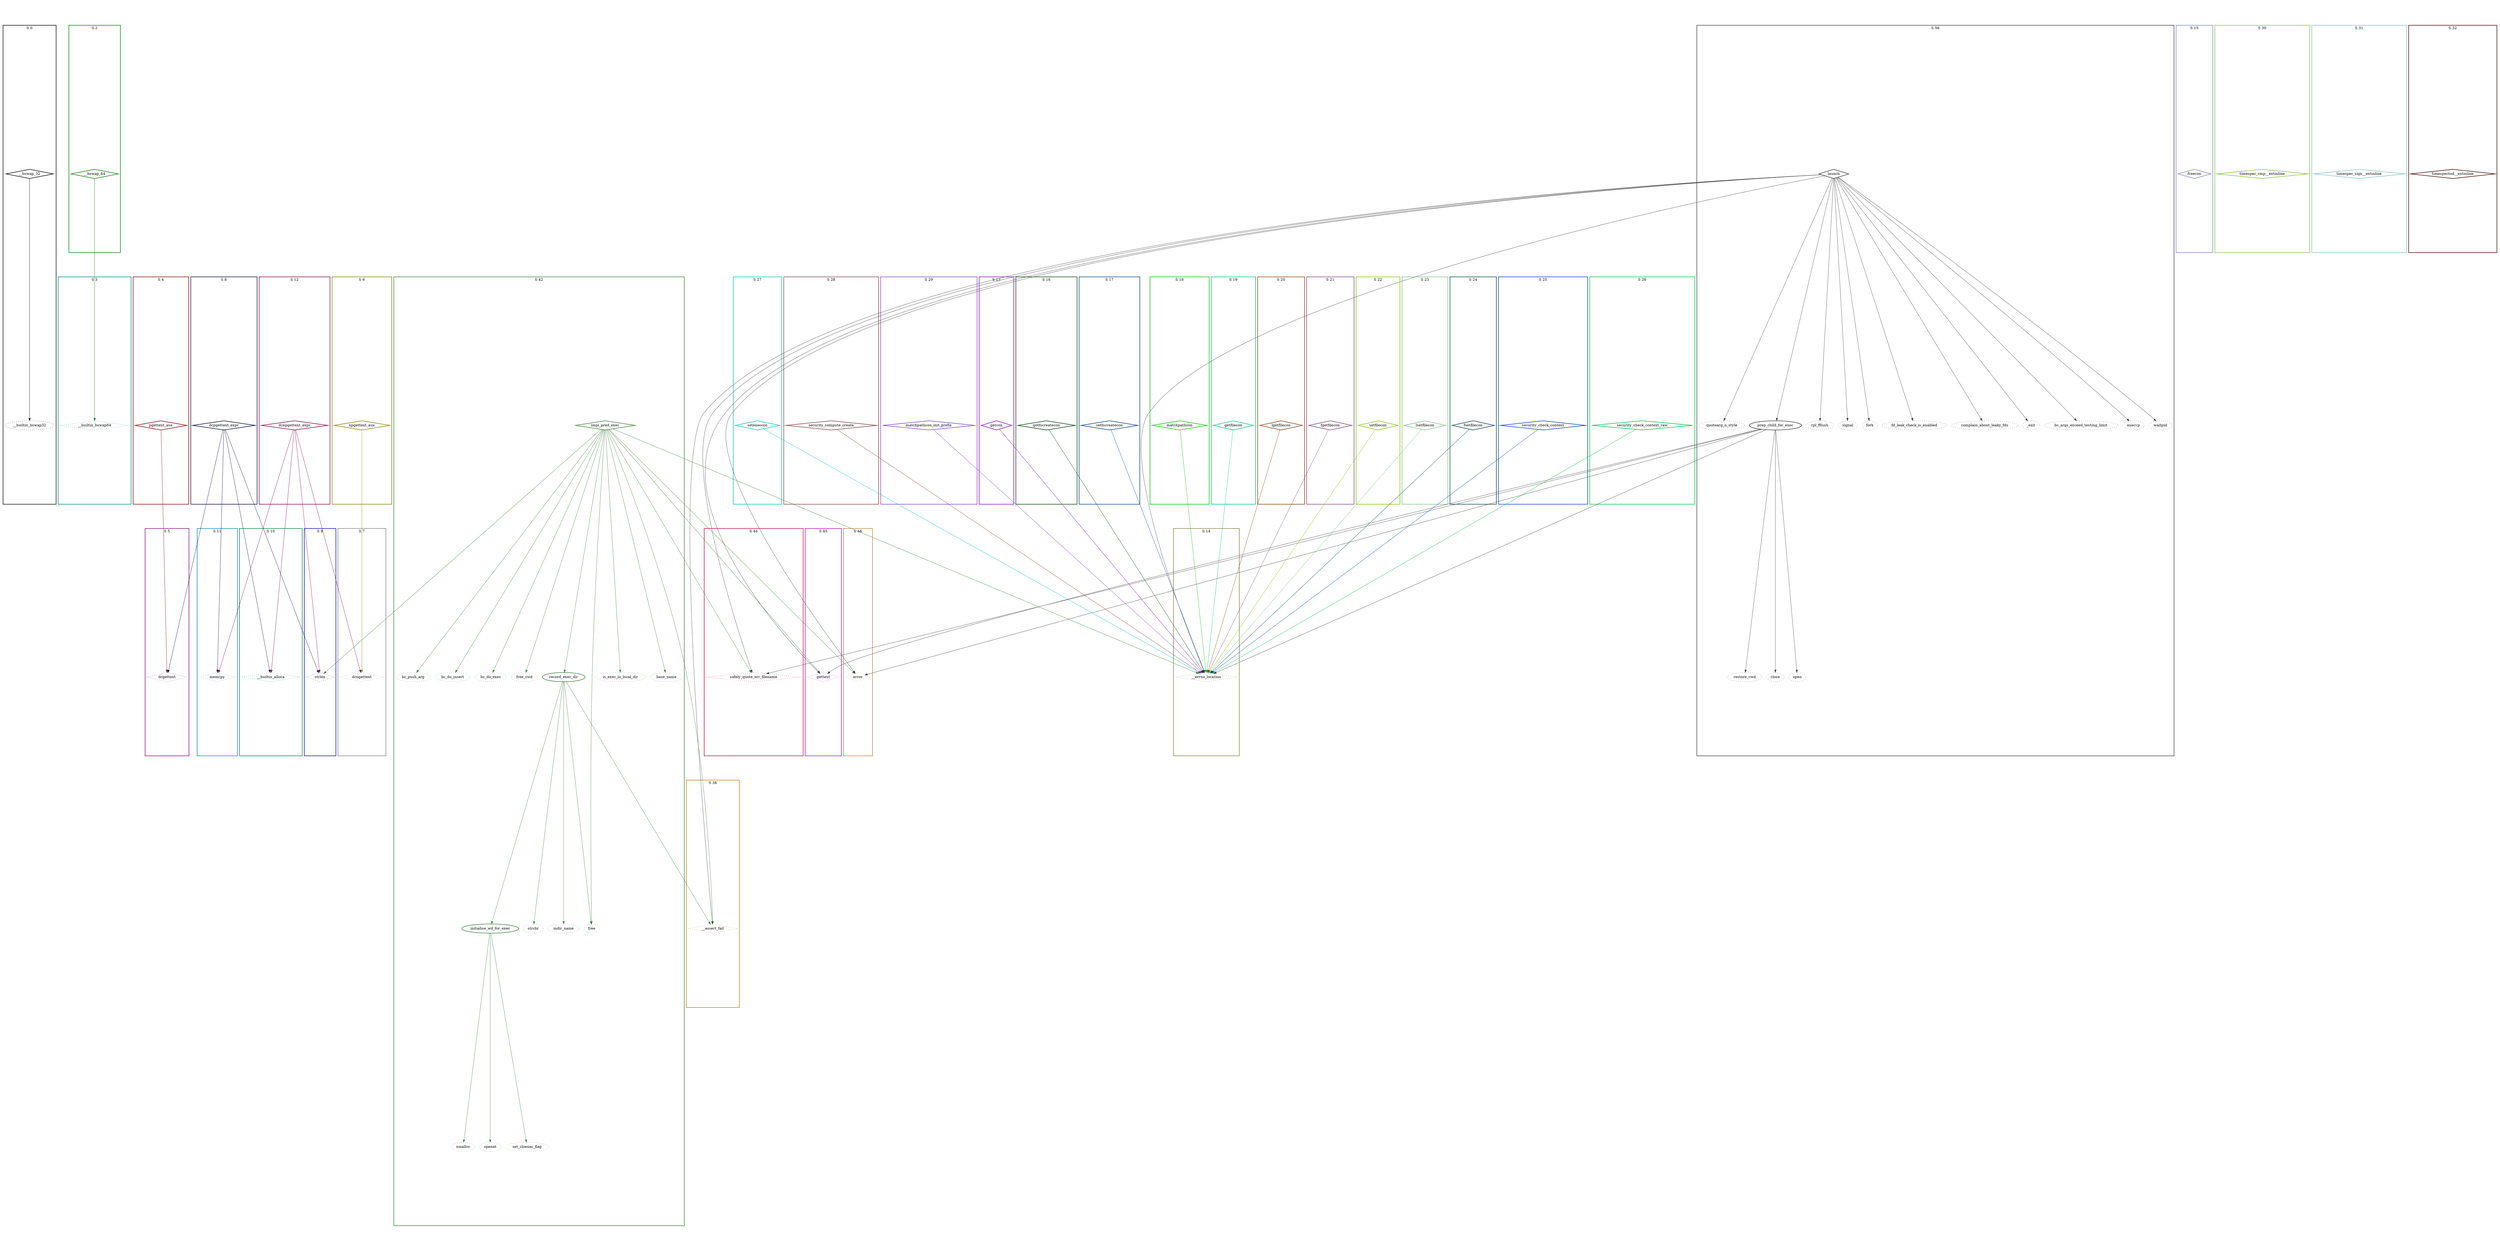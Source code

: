 digraph G {
  ratio=0.500000;
  "UV __bswap_32 (0)" [shape=diamond, label="__bswap_32", color="#000000",
                       style=bold];
  "UV __builtin_bswap32 (1)" [label="__builtin_bswap32", color="#000000",
                              style=dotted];
  "UV __bswap_64 (2)" [shape=diamond, label="__bswap_64", color="#008000",
                       style=bold];
  "UV __builtin_bswap64 (3)" [shape=diamond, label="__builtin_bswap64",
                              color="#008080", style=dotted];
  "UV pgettext_aux (4)" [shape=diamond, label="pgettext_aux",
                         color="#800000", style=bold];
  "UV dcgettext (5)" [shape=diamond, label="dcgettext", color="#800080",
                      style=dotted];
  "UV npgettext_aux (6)" [shape=diamond, label="npgettext_aux",
                          color="#808000", style=bold];
  "UV dcngettext (7)" [shape=diamond, label="dcngettext", color="#808080",
                       style=dotted];
  "UV dcpgettext_expr (8)" [shape=diamond, label="dcpgettext_expr",
                            color="#000040", style=bold];
  "UV strlen (9)" [shape=diamond, label="strlen", color="#0000C0",
                   style=dotted];
  "UV __builtin_alloca (10)" [shape=diamond, label="__builtin_alloca",
                              color="#008040", style=dotted];
  "UV memcpy (11)" [shape=diamond, label="memcpy", color="#0080C0",
                    style=dotted];
  "UV dcnpgettext_expr (12)" [shape=diamond, label="dcnpgettext_expr",
                              color="#800040", style=bold];
  "UV getcon (13)" [shape=diamond, label="getcon", color="#8000C0",
                    style=bold];
  "UV __errno_location (14)" [shape=diamond, label="__errno_location",
                              color="#808040", style=dotted];
  "UV freecon (15)" [shape=diamond, label="freecon", color="#8080C0",
                     style=bold];
  "UV getfscreatecon (16)" [shape=diamond, label="getfscreatecon",
                            color="#004000", style=bold];
  "UV setfscreatecon (17)" [shape=diamond, label="setfscreatecon",
                            color="#004080", style=bold];
  "UV matchpathcon (18)" [shape=diamond, label="matchpathcon",
                          color="#00C000", style=bold];
  "UV getfilecon (19)" [shape=diamond, label="getfilecon", color="#00C080",
                        style=bold];
  "UV lgetfilecon (20)" [shape=diamond, label="lgetfilecon", color="#804000",
                         style=bold];
  "UV fgetfilecon (21)" [shape=diamond, label="fgetfilecon", color="#804080",
                         style=bold];
  "UV setfilecon (22)" [shape=diamond, label="setfilecon", color="#80C000",
                        style=bold];
  "UV lsetfilecon (23)" [shape=diamond, label="lsetfilecon", color="#80C080",
                         style=bold];
  "UV fsetfilecon (24)" [shape=diamond, label="fsetfilecon", color="#004040",
                         style=bold];
  "UV security_check_context (25)" [shape=diamond,
                                    label="security_check_context",
                                    color="#0040C0", style=bold];
  "UV security_check_context_raw (26)" [shape=diamond,
                                        label="security_check_context_raw",
                                        color="#00C040", style=bold];
  "UV setexeccon (27)" [shape=diamond, label="setexeccon", color="#00C0C0",
                        style=bold];
  "UV security_compute_create (28)" [shape=diamond,
                                     label="security_compute_create",
                                     color="#804040", style=bold];
  "UV matchpathcon_init_prefix (29)" [shape=diamond,
                                      label="matchpathcon_init_prefix",
                                      color="#8040C0", style=bold];
  "UV timespec_cmp__extinline (30)" [shape=diamond,
                                     label="timespec_cmp__extinline",
                                     color="#80C040", style=bold];
  "UV timespec_sign__extinline (31)" [shape=diamond,
                                      label="timespec_sign__extinline",
                                      color="#80C0C0", style=bold];
  "UV timespectod__extinline (32)" [shape=diamond,
                                    label="timespectod__extinline",
                                    color="#400000", style=bold];
  "UV initialise_wd_for_exec (33)" [label="initialise_wd_for_exec",
                                    color="#408040", style=bold];
  "UV xmalloc (34)" [label="xmalloc", color="#408040", style=dotted];
  "UV openat (35)" [label="openat", color="#408040", style=dotted];
  "UV set_cloexec_flag (36)" [label="set_cloexec_flag", color="#408040",
                              style=dotted];
  "UV record_exec_dir (37)" [label="record_exec_dir", color="#408040",
                             style=bold];
  "UV __assert_fail (38)" [shape=diamond, label="__assert_fail",
                           color="#C08000", style=dotted];
  "UV strchr (39)" [label="strchr", color="#408040", style=dotted];
  "UV mdir_name (40)" [label="mdir_name", color="#408040", style=dotted];
  "UV free (41)" [label="free", color="#408040", style=dotted];
  "UV impl_pred_exec (42)" [shape=diamond, label="impl_pred_exec",
                            color="#408040", style=bold];
  "UV is_exec_in_local_dir (43)" [label="is_exec_in_local_dir",
                                  color="#408040", style=dotted];
  "UV safely_quote_err_filename (44)" [shape=diamond,
                                       label="safely_quote_err_filename",
                                       color="#C00040", style=dotted];
  "UV gettext (45)" [shape=diamond, label="gettext", color="#C000C0",
                     style=dotted];
  "UV error (46)" [shape=diamond, label="error", color="#C08040",
                   style=dotted];
  "UV base_name (47)" [label="base_name", color="#408040", style=dotted];
  "UV bc_push_arg (48)" [label="bc_push_arg", color="#408040", style=dotted];
  "UV bc_do_insert (49)" [label="bc_do_insert", color="#408040", style=dotted];
  "UV bc_do_exec (50)" [label="bc_do_exec", color="#408040", style=dotted];
  "UV free_cwd (51)" [label="free_cwd", color="#408040", style=dotted];
  "UV prep_child_for_exec (52)" [label="prep_child_for_exec",
                                 color="#404040", style=bold];
  "UV close (53)" [label="close", color="#404040", style=dotted];
  "UV open (54)" [label="open", color="#404040", style=dotted];
  "UV restore_cwd (55)" [label="restore_cwd", color="#404040", style=dotted];
  "UV launch (56)" [shape=diamond, label="launch", color="#404040",
                    style=bold];
  "UV rpl_fflush (57)" [label="rpl_fflush", color="#404040", style=dotted];
  "UV signal (58)" [label="signal", color="#404040", style=dotted];
  "UV fork (59)" [label="fork", color="#404040", style=dotted];
  "UV fd_leak_check_is_enabled (60)" [label="fd_leak_check_is_enabled",
                                      color="#404040", style=dotted];
  "UV complain_about_leaky_fds (61)" [label="complain_about_leaky_fds",
                                      color="#404040", style=dotted];
  "UV _exit (62)" [label="_exit", color="#404040", style=dotted];
  "UV bc_args_exceed_testing_limit (63)" [label="bc_args_exceed_testing_limit",
                                          color="#404040", style=dotted];
  "UV execvp (64)" [label="execvp", color="#404040", style=dotted];
  "UV waitpid (65)" [label="waitpid", color="#404040", style=dotted];
  "UV quotearg_n_style (66)" [label="quotearg_n_style", color="#404040",
                              style=dotted];
  
  subgraph cluster_38 { label="S 38";
    color="#C08000";
    style=bold;
    "UV __assert_fail (38)"; };
  subgraph cluster_20 { label="S 20";
    color="#804000";
    style=bold;
    "UV lgetfilecon (20)"; };
  subgraph cluster_56 { label="S 56";
    color="#404040";
    style=bold;
    "UV quotearg_n_style (66)";"UV waitpid (65)";"UV execvp (64)";"UV bc_args_exceed_testing_limit (63)";"UV _exit (62)";"UV complain_about_leaky_fds (61)";"UV fd_leak_check_is_enabled (60)";"UV fork (59)";"UV signal (58)";"UV rpl_fflush (57)";"UV launch (56)";"UV restore_cwd (55)";"UV open (54)";"UV close (53)";"UV prep_child_for_exec (52)"; };
  subgraph cluster_21 { label="S 21";
    color="#804080";
    style=bold;
    "UV fgetfilecon (21)"; };
  subgraph cluster_22 { label="S 22";
    color="#80C000";
    style=bold;
    "UV setfilecon (22)"; };
  subgraph cluster_23 { label="S 23";
    color="#80C080";
    style=bold;
    "UV lsetfilecon (23)"; };
  subgraph cluster_24 { label="S 24";
    color="#004040";
    style=bold;
    "UV fsetfilecon (24)"; };
  subgraph cluster_25 { label="S 25";
    color="#0040C0";
    style=bold;
    "UV security_check_context (25)"; };
  subgraph cluster_26 { label="S 26";
    color="#00C040";
    style=bold;
    "UV security_check_context_raw (26)"; };
  subgraph cluster_27 { label="S 27";
    color="#00C0C0";
    style=bold;
    "UV setexeccon (27)"; };
  subgraph cluster_28 { label="S 28";
    color="#804040";
    style=bold;
    "UV security_compute_create (28)"; };
  subgraph cluster_42 { label="S 42";
    color="#408040";
    style=bold;
    "UV free_cwd (51)";"UV bc_do_exec (50)";"UV bc_do_insert (49)";"UV bc_push_arg (48)";"UV base_name (47)";"UV is_exec_in_local_dir (43)";"UV impl_pred_exec (42)";"UV free (41)";"UV mdir_name (40)";"UV strchr (39)";"UV record_exec_dir (37)";"UV set_cloexec_flag (36)";"UV openat (35)";"UV xmalloc (34)";"UV initialise_wd_for_exec (33)"; };
  subgraph cluster_29 { label="S 29";
    color="#8040C0";
    style=bold;
    "UV matchpathcon_init_prefix (29)"; };
  subgraph cluster_44 { label="S 44";
    color="#C00040";
    style=bold;
    "UV safely_quote_err_filename (44)"; };
  subgraph cluster_0 { label="S 0";
    color="#000000";
    style=bold;
    "UV __builtin_bswap32 (1)";"UV __bswap_32 (0)"; };
  subgraph cluster_45 { label="S 45";
    color="#C000C0";
    style=bold;
    "UV gettext (45)"; };
  subgraph cluster_10 { label="S 10";
    color="#008040";
    style=bold;
    "UV __builtin_alloca (10)"; };
  subgraph cluster_46 { label="S 46";
    color="#C08040";
    style=bold;
    "UV error (46)"; };
  subgraph cluster_2 { label="S 2";
    color="#008000";
    style=bold;
    "UV __bswap_64 (2)"; };
  subgraph cluster_11 { label="S 11";
    color="#0080C0";
    style=bold;
    "UV memcpy (11)"; };
  subgraph cluster_3 { label="S 3";
    color="#008080";
    style=bold;
    "UV __builtin_bswap64 (3)"; };
  subgraph cluster_12 { label="S 12";
    color="#800040";
    style=bold;
    "UV dcnpgettext_expr (12)"; };
  subgraph cluster_4 { label="S 4";
    color="#800000";
    style=bold;
    "UV pgettext_aux (4)"; };
  subgraph cluster_13 { label="S 13";
    color="#8000C0";
    style=bold;
    "UV getcon (13)"; };
  subgraph cluster_5 { label="S 5";
    color="#800080";
    style=bold;
    "UV dcgettext (5)"; };
  subgraph cluster_14 { label="S 14";
    color="#808040";
    style=bold;
    "UV __errno_location (14)"; };
  subgraph cluster_6 { label="S 6";
    color="#808000";
    style=bold;
    "UV npgettext_aux (6)"; };
  subgraph cluster_15 { label="S 15";
    color="#8080C0";
    style=bold;
    "UV freecon (15)"; };
  subgraph cluster_16 { label="S 16";
    color="#004000";
    style=bold;
    "UV getfscreatecon (16)"; };
  subgraph cluster_7 { label="S 7";
    color="#808080";
    style=bold;
    "UV dcngettext (7)"; };
  subgraph cluster_30 { label="S 30";
    color="#80C040";
    style=bold;
    "UV timespec_cmp__extinline (30)"; };
  subgraph cluster_17 { label="S 17";
    color="#004080";
    style=bold;
    "UV setfscreatecon (17)"; };
  subgraph cluster_8 { label="S 8";
    color="#000040";
    style=bold;
    "UV dcpgettext_expr (8)"; };
  subgraph cluster_31 { label="S 31";
    color="#80C0C0";
    style=bold;
    "UV timespec_sign__extinline (31)"; };
  subgraph cluster_18 { label="S 18";
    color="#00C000";
    style=bold;
    "UV matchpathcon (18)"; };
  subgraph cluster_9 { label="S 9";
    color="#0000C0";
    style=bold;
    "UV strlen (9)"; };
  subgraph cluster_32 { label="S 32";
    color="#400000";
    style=bold;
    "UV timespectod__extinline (32)"; };
  subgraph cluster_19 { label="S 19";
    color="#00C080";
    style=bold;
    "UV getfilecon (19)"; };
  
  "UV __bswap_32 (0)" -> "UV __builtin_bswap32 (1)" [color="#000000"];
  "UV __bswap_64 (2)" -> "UV __builtin_bswap64 (3)" [color="#008000"];
  "UV pgettext_aux (4)" -> "UV dcgettext (5)" [color="#800000"];
  "UV npgettext_aux (6)" -> "UV dcngettext (7)" [color="#808000"];
  "UV dcpgettext_expr (8)" -> "UV dcgettext (5)" [color="#000040"];
  "UV dcpgettext_expr (8)" -> "UV strlen (9)" [color="#000040"];
  "UV dcpgettext_expr (8)" -> "UV __builtin_alloca (10)" [color="#000040"];
  "UV dcpgettext_expr (8)" -> "UV memcpy (11)" [color="#000040"];
  "UV dcnpgettext_expr (12)" -> "UV dcngettext (7)" [color="#800040"];
  "UV dcnpgettext_expr (12)" -> "UV strlen (9)" [color="#800040"];
  "UV dcnpgettext_expr (12)" -> "UV __builtin_alloca (10)" [color="#800040"];
  "UV dcnpgettext_expr (12)" -> "UV memcpy (11)" [color="#800040"];
  "UV getcon (13)" -> "UV __errno_location (14)" [color="#8000C0"];
  "UV getfscreatecon (16)" -> "UV __errno_location (14)" [color="#004000"];
  "UV setfscreatecon (17)" -> "UV __errno_location (14)" [color="#004080"];
  "UV matchpathcon (18)" -> "UV __errno_location (14)" [color="#00C000"];
  "UV getfilecon (19)" -> "UV __errno_location (14)" [color="#00C080"];
  "UV lgetfilecon (20)" -> "UV __errno_location (14)" [color="#804000"];
  "UV fgetfilecon (21)" -> "UV __errno_location (14)" [color="#804080"];
  "UV setfilecon (22)" -> "UV __errno_location (14)" [color="#80C000"];
  "UV lsetfilecon (23)" -> "UV __errno_location (14)" [color="#80C080"];
  "UV fsetfilecon (24)" -> "UV __errno_location (14)" [color="#004040"];
  "UV security_check_context (25)" -> "UV __errno_location (14)" [color="#0040C0"];
  "UV security_check_context_raw (26)" -> "UV __errno_location (14)" [
  color="#00C040"];
  "UV setexeccon (27)" -> "UV __errno_location (14)" [color="#00C0C0"];
  "UV security_compute_create (28)" -> "UV __errno_location (14)" [color="#804040"];
  "UV matchpathcon_init_prefix (29)" -> "UV __errno_location (14)" [color="#8040C0"];
  "UV initialise_wd_for_exec (33)" -> "UV xmalloc (34)" [color="#408040"];
  "UV initialise_wd_for_exec (33)" -> "UV openat (35)" [color="#408040"];
  "UV initialise_wd_for_exec (33)" -> "UV set_cloexec_flag (36)" [color="#408040"];
  "UV record_exec_dir (37)" -> "UV initialise_wd_for_exec (33)" [color="#408040"];
  "UV record_exec_dir (37)" -> "UV __assert_fail (38)" [color="#408040"];
  "UV record_exec_dir (37)" -> "UV strchr (39)" [color="#408040"];
  "UV record_exec_dir (37)" -> "UV mdir_name (40)" [color="#408040"];
  "UV record_exec_dir (37)" -> "UV free (41)" [color="#408040"];
  "UV impl_pred_exec (42)" -> "UV strlen (9)" [color="#408040"];
  "UV impl_pred_exec (42)" -> "UV __errno_location (14)" [color="#408040"];
  "UV impl_pred_exec (42)" -> "UV record_exec_dir (37)" [color="#408040"];
  "UV impl_pred_exec (42)" -> "UV __assert_fail (38)" [color="#408040"];
  "UV impl_pred_exec (42)" -> "UV free (41)" [color="#408040"];
  "UV impl_pred_exec (42)" -> "UV is_exec_in_local_dir (43)" [color="#408040"];
  "UV impl_pred_exec (42)" -> "UV safely_quote_err_filename (44)" [color="#408040"];
  "UV impl_pred_exec (42)" -> "UV gettext (45)" [color="#408040"];
  "UV impl_pred_exec (42)" -> "UV error (46)" [color="#408040"];
  "UV impl_pred_exec (42)" -> "UV base_name (47)" [color="#408040"];
  "UV impl_pred_exec (42)" -> "UV bc_push_arg (48)" [color="#408040"];
  "UV impl_pred_exec (42)" -> "UV bc_do_insert (49)" [color="#408040"];
  "UV impl_pred_exec (42)" -> "UV bc_do_exec (50)" [color="#408040"];
  "UV impl_pred_exec (42)" -> "UV free_cwd (51)" [color="#408040"];
  "UV prep_child_for_exec (52)" -> "UV __errno_location (14)" [color="#404040"];
  "UV prep_child_for_exec (52)" -> "UV safely_quote_err_filename (44)" [
  color="#404040"];
  "UV prep_child_for_exec (52)" -> "UV gettext (45)" [color="#404040"];
  "UV prep_child_for_exec (52)" -> "UV error (46)" [color="#404040"];
  "UV prep_child_for_exec (52)" -> "UV close (53)" [color="#404040"];
  "UV prep_child_for_exec (52)" -> "UV open (54)" [color="#404040"];
  "UV prep_child_for_exec (52)" -> "UV restore_cwd (55)" [color="#404040"];
  "UV launch (56)" -> "UV __errno_location (14)" [color="#404040"];
  "UV launch (56)" -> "UV __assert_fail (38)" [color="#404040"];
  "UV launch (56)" -> "UV safely_quote_err_filename (44)" [color="#404040"];
  "UV launch (56)" -> "UV gettext (45)" [color="#404040"];
  "UV launch (56)" -> "UV error (46)" [color="#404040"];
  "UV launch (56)" -> "UV prep_child_for_exec (52)" [color="#404040"];
  "UV launch (56)" -> "UV rpl_fflush (57)" [color="#404040"];
  "UV launch (56)" -> "UV signal (58)" [color="#404040"];
  "UV launch (56)" -> "UV fork (59)" [color="#404040"];
  "UV launch (56)" -> "UV fd_leak_check_is_enabled (60)" [color="#404040"];
  "UV launch (56)" -> "UV complain_about_leaky_fds (61)" [color="#404040"];
  "UV launch (56)" -> "UV _exit (62)" [color="#404040"];
  "UV launch (56)" -> "UV bc_args_exceed_testing_limit (63)" [color="#404040"];
  "UV launch (56)" -> "UV execvp (64)" [color="#404040"];
  "UV launch (56)" -> "UV waitpid (65)" [color="#404040"];
  "UV launch (56)" -> "UV quotearg_n_style (66)" [color="#404040"];
  
  }